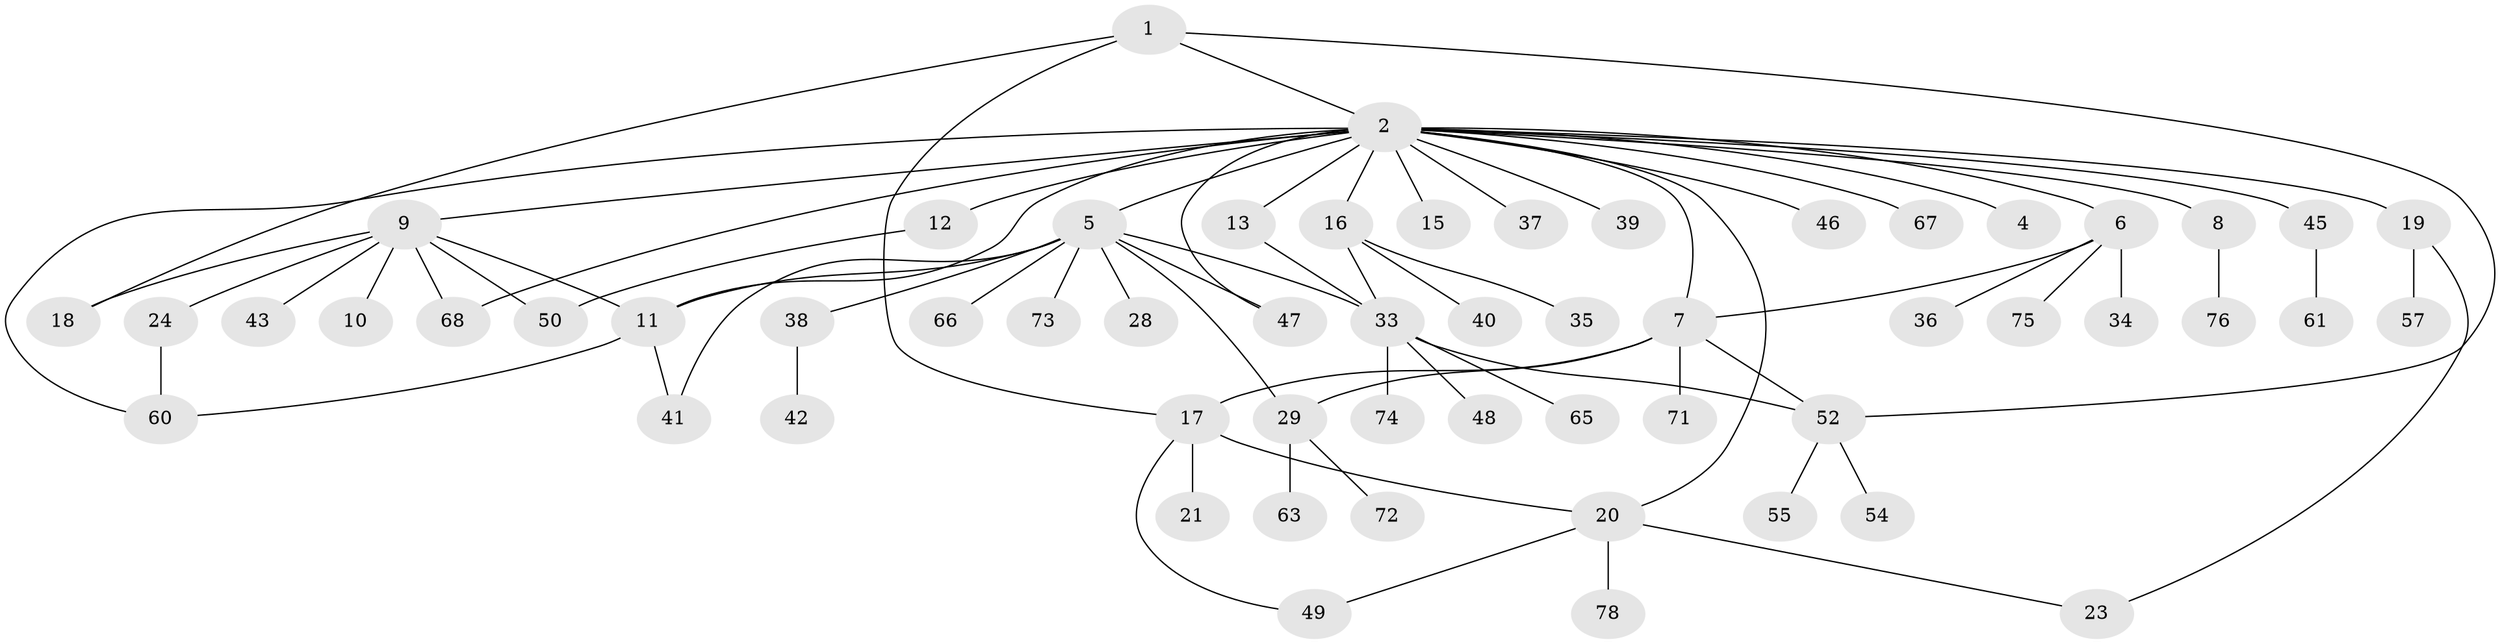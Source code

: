 // original degree distribution, {4: 0.05952380952380952, 19: 0.011904761904761904, 7: 0.023809523809523808, 1: 0.4642857142857143, 6: 0.07142857142857142, 2: 0.25, 9: 0.011904761904761904, 5: 0.011904761904761904, 3: 0.09523809523809523}
// Generated by graph-tools (version 1.1) at 2025/11/02/27/25 16:11:16]
// undirected, 58 vertices, 76 edges
graph export_dot {
graph [start="1"]
  node [color=gray90,style=filled];
  1 [super="+82"];
  2 [super="+3"];
  4;
  5 [super="+26"];
  6 [super="+22"];
  7;
  8 [super="+64"];
  9 [super="+14"];
  10;
  11 [super="+44"];
  12 [super="+69"];
  13 [super="+30"];
  15 [super="+53"];
  16 [super="+31"];
  17 [super="+70"];
  18 [super="+59"];
  19 [super="+25"];
  20 [super="+27"];
  21;
  23;
  24 [super="+77"];
  28;
  29 [super="+32"];
  33 [super="+62"];
  34;
  35 [super="+83"];
  36;
  37 [super="+51"];
  38 [super="+58"];
  39;
  40;
  41;
  42;
  43 [super="+84"];
  45;
  46;
  47;
  48;
  49;
  50;
  52 [super="+81"];
  54;
  55 [super="+56"];
  57;
  60 [super="+79"];
  61;
  63;
  65;
  66;
  67;
  68 [super="+80"];
  71;
  72;
  73;
  74;
  75;
  76;
  78;
  1 -- 2;
  1 -- 17;
  1 -- 52;
  1 -- 18;
  2 -- 4;
  2 -- 5 [weight=2];
  2 -- 6;
  2 -- 7;
  2 -- 8;
  2 -- 12 [weight=2];
  2 -- 15;
  2 -- 16;
  2 -- 19;
  2 -- 20;
  2 -- 39;
  2 -- 45;
  2 -- 46;
  2 -- 47;
  2 -- 60;
  2 -- 67;
  2 -- 68;
  2 -- 37;
  2 -- 9;
  2 -- 11;
  2 -- 13;
  5 -- 28;
  5 -- 38;
  5 -- 66;
  5 -- 33;
  5 -- 29;
  5 -- 73;
  5 -- 47;
  5 -- 41;
  5 -- 11;
  6 -- 7;
  6 -- 34;
  6 -- 36;
  6 -- 75;
  7 -- 17;
  7 -- 29;
  7 -- 52;
  7 -- 71;
  8 -- 76;
  9 -- 10;
  9 -- 18;
  9 -- 24;
  9 -- 43;
  9 -- 50;
  9 -- 68;
  9 -- 11;
  11 -- 41;
  11 -- 60;
  12 -- 50;
  13 -- 33;
  16 -- 33;
  16 -- 40;
  16 -- 35;
  17 -- 20;
  17 -- 21;
  17 -- 49;
  19 -- 57;
  19 -- 23;
  20 -- 23;
  20 -- 49;
  20 -- 78;
  24 -- 60;
  29 -- 63;
  29 -- 72;
  33 -- 48;
  33 -- 52;
  33 -- 65;
  33 -- 74;
  38 -- 42;
  45 -- 61;
  52 -- 54;
  52 -- 55;
}
